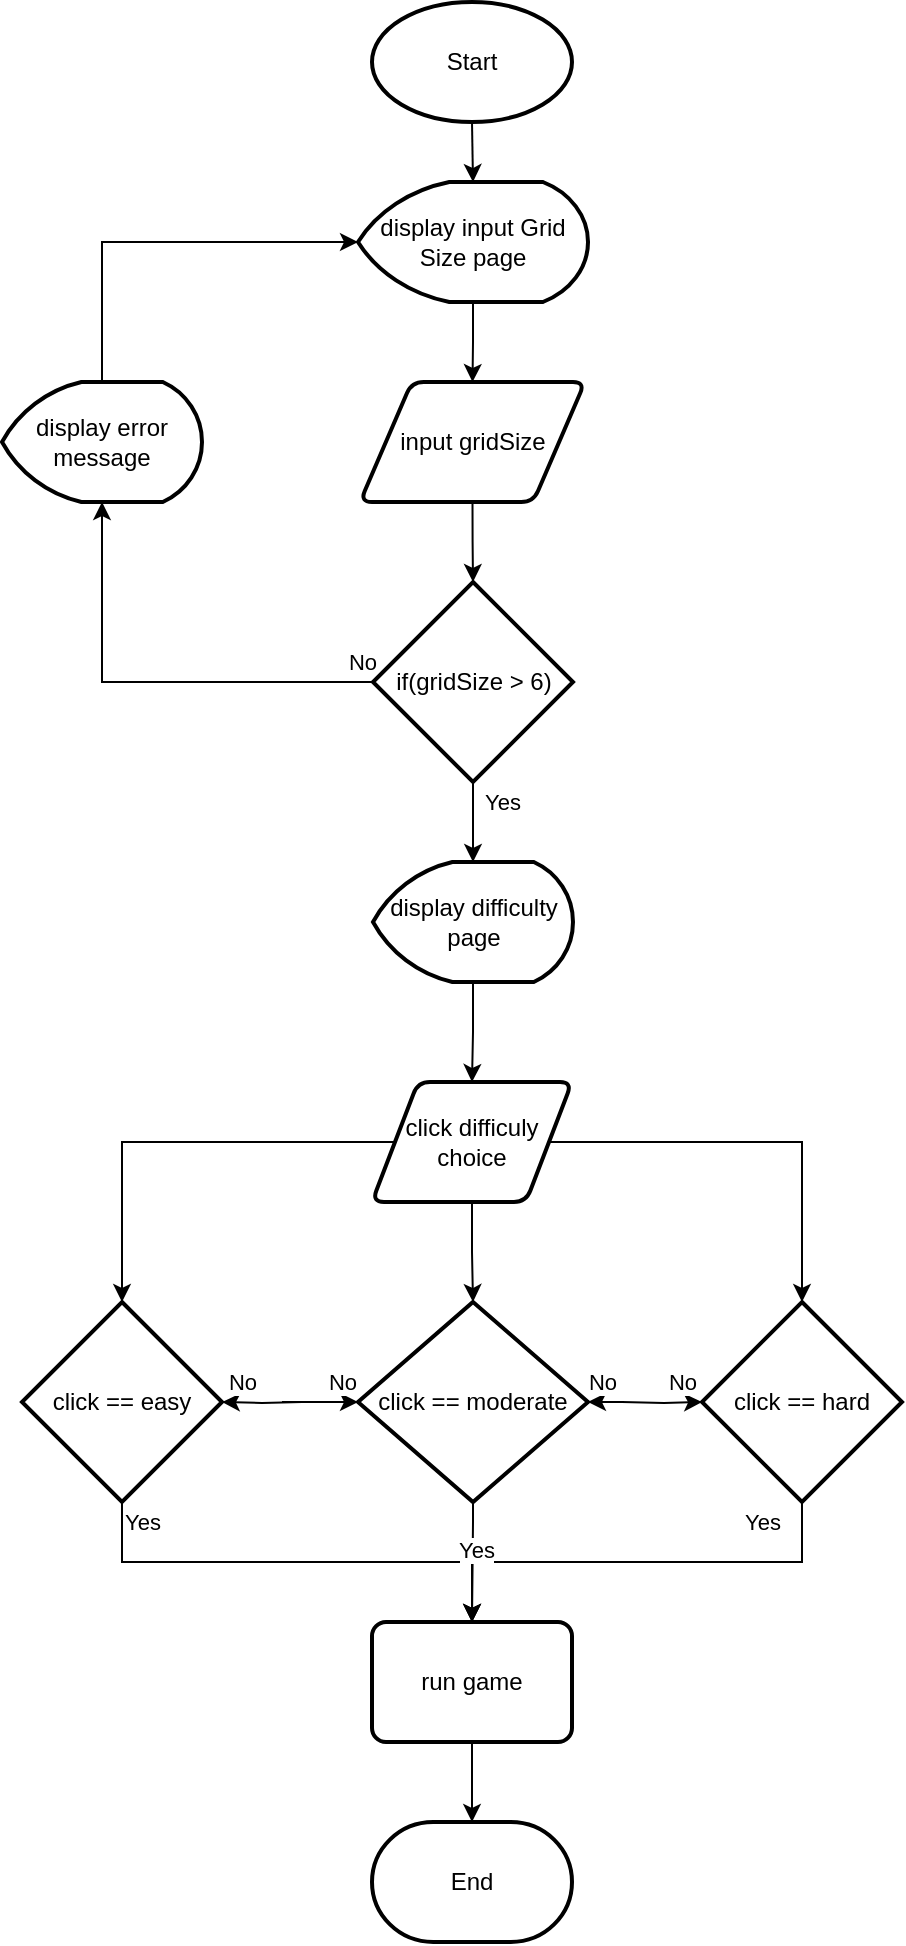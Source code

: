 <mxfile version="17.4.2" type="device"><diagram id="N1ehL6Bmw2Po7Pd9QDZQ" name="Minesweeper"><mxGraphModel dx="1118" dy="714" grid="1" gridSize="10" guides="1" tooltips="1" connect="1" arrows="1" fold="1" page="1" pageScale="1" pageWidth="850" pageHeight="1100" math="0" shadow="0"><root><mxCell id="0"/><mxCell id="1" parent="0"/><mxCell id="f51hAUaRmGgabKabErMt-13" style="edgeStyle=orthogonalEdgeStyle;rounded=0;orthogonalLoop=1;jettySize=auto;html=1;exitX=0.5;exitY=1;exitDx=0;exitDy=0;exitPerimeter=0;entryX=0.5;entryY=0;entryDx=0;entryDy=0;entryPerimeter=0;" edge="1" parent="1" source="f51hAUaRmGgabKabErMt-1" target="f51hAUaRmGgabKabErMt-2"><mxGeometry relative="1" as="geometry"/></mxCell><mxCell id="f51hAUaRmGgabKabErMt-1" value="Start" style="strokeWidth=2;html=1;shape=mxgraph.flowchart.start_1;whiteSpace=wrap;" vertex="1" parent="1"><mxGeometry x="375" y="20" width="100" height="60" as="geometry"/></mxCell><mxCell id="f51hAUaRmGgabKabErMt-14" style="edgeStyle=orthogonalEdgeStyle;rounded=0;orthogonalLoop=1;jettySize=auto;html=1;exitX=0.5;exitY=1;exitDx=0;exitDy=0;exitPerimeter=0;entryX=0.5;entryY=0;entryDx=0;entryDy=0;" edge="1" parent="1" source="f51hAUaRmGgabKabErMt-2" target="f51hAUaRmGgabKabErMt-3"><mxGeometry relative="1" as="geometry"/></mxCell><mxCell id="f51hAUaRmGgabKabErMt-2" value="display input Grid Size page" style="strokeWidth=2;html=1;shape=mxgraph.flowchart.display;whiteSpace=wrap;" vertex="1" parent="1"><mxGeometry x="368" y="110" width="115" height="60" as="geometry"/></mxCell><mxCell id="f51hAUaRmGgabKabErMt-15" style="edgeStyle=orthogonalEdgeStyle;rounded=0;orthogonalLoop=1;jettySize=auto;html=1;exitX=0.5;exitY=1;exitDx=0;exitDy=0;entryX=0.5;entryY=0;entryDx=0;entryDy=0;entryPerimeter=0;" edge="1" parent="1" source="f51hAUaRmGgabKabErMt-3" target="f51hAUaRmGgabKabErMt-4"><mxGeometry relative="1" as="geometry"/></mxCell><mxCell id="f51hAUaRmGgabKabErMt-3" value="input gridSize" style="shape=parallelogram;html=1;strokeWidth=2;perimeter=parallelogramPerimeter;whiteSpace=wrap;rounded=1;arcSize=12;size=0.23;" vertex="1" parent="1"><mxGeometry x="369" y="210" width="112.5" height="60" as="geometry"/></mxCell><mxCell id="f51hAUaRmGgabKabErMt-16" value="Yes" style="edgeStyle=orthogonalEdgeStyle;rounded=0;orthogonalLoop=1;jettySize=auto;html=1;exitX=0.5;exitY=1;exitDx=0;exitDy=0;exitPerimeter=0;entryX=0.5;entryY=0;entryDx=0;entryDy=0;entryPerimeter=0;" edge="1" parent="1" source="f51hAUaRmGgabKabErMt-4" target="f51hAUaRmGgabKabErMt-6"><mxGeometry x="-0.5" y="14" relative="1" as="geometry"><mxPoint as="offset"/></mxGeometry></mxCell><mxCell id="f51hAUaRmGgabKabErMt-29" value="No" style="edgeStyle=orthogonalEdgeStyle;rounded=0;orthogonalLoop=1;jettySize=auto;html=1;entryX=0.5;entryY=1;entryDx=0;entryDy=0;entryPerimeter=0;" edge="1" parent="1" source="f51hAUaRmGgabKabErMt-4" target="f51hAUaRmGgabKabErMt-5"><mxGeometry x="-0.951" y="-10" relative="1" as="geometry"><mxPoint as="offset"/></mxGeometry></mxCell><mxCell id="f51hAUaRmGgabKabErMt-4" value="if(gridSize &amp;gt; 6)" style="strokeWidth=2;html=1;shape=mxgraph.flowchart.decision;whiteSpace=wrap;" vertex="1" parent="1"><mxGeometry x="375.5" y="310" width="100" height="100" as="geometry"/></mxCell><mxCell id="f51hAUaRmGgabKabErMt-30" style="edgeStyle=orthogonalEdgeStyle;rounded=0;orthogonalLoop=1;jettySize=auto;html=1;exitX=0.5;exitY=0;exitDx=0;exitDy=0;exitPerimeter=0;entryX=0;entryY=0.5;entryDx=0;entryDy=0;entryPerimeter=0;" edge="1" parent="1" source="f51hAUaRmGgabKabErMt-5" target="f51hAUaRmGgabKabErMt-2"><mxGeometry relative="1" as="geometry"/></mxCell><mxCell id="f51hAUaRmGgabKabErMt-5" value="display error message" style="strokeWidth=2;html=1;shape=mxgraph.flowchart.display;whiteSpace=wrap;" vertex="1" parent="1"><mxGeometry x="190" y="210" width="100" height="60" as="geometry"/></mxCell><mxCell id="f51hAUaRmGgabKabErMt-17" style="edgeStyle=orthogonalEdgeStyle;rounded=0;orthogonalLoop=1;jettySize=auto;html=1;exitX=0.5;exitY=1;exitDx=0;exitDy=0;exitPerimeter=0;entryX=0.5;entryY=0;entryDx=0;entryDy=0;" edge="1" parent="1" source="f51hAUaRmGgabKabErMt-6" target="f51hAUaRmGgabKabErMt-7"><mxGeometry relative="1" as="geometry"/></mxCell><mxCell id="f51hAUaRmGgabKabErMt-6" value="display difficulty page" style="strokeWidth=2;html=1;shape=mxgraph.flowchart.display;whiteSpace=wrap;" vertex="1" parent="1"><mxGeometry x="375.5" y="450" width="100" height="60" as="geometry"/></mxCell><mxCell id="f51hAUaRmGgabKabErMt-18" style="edgeStyle=orthogonalEdgeStyle;rounded=0;orthogonalLoop=1;jettySize=auto;html=1;entryX=0.5;entryY=0;entryDx=0;entryDy=0;entryPerimeter=0;" edge="1" parent="1" source="f51hAUaRmGgabKabErMt-7" target="f51hAUaRmGgabKabErMt-10"><mxGeometry relative="1" as="geometry"/></mxCell><mxCell id="f51hAUaRmGgabKabErMt-19" style="edgeStyle=orthogonalEdgeStyle;rounded=0;orthogonalLoop=1;jettySize=auto;html=1;exitX=1;exitY=0.5;exitDx=0;exitDy=0;entryX=0.5;entryY=0;entryDx=0;entryDy=0;entryPerimeter=0;" edge="1" parent="1" source="f51hAUaRmGgabKabErMt-7" target="f51hAUaRmGgabKabErMt-8"><mxGeometry relative="1" as="geometry"/></mxCell><mxCell id="f51hAUaRmGgabKabErMt-20" style="edgeStyle=orthogonalEdgeStyle;rounded=0;orthogonalLoop=1;jettySize=auto;html=1;exitX=0;exitY=0.5;exitDx=0;exitDy=0;entryX=0.5;entryY=0;entryDx=0;entryDy=0;entryPerimeter=0;" edge="1" parent="1" source="f51hAUaRmGgabKabErMt-7" target="f51hAUaRmGgabKabErMt-9"><mxGeometry relative="1" as="geometry"/></mxCell><mxCell id="f51hAUaRmGgabKabErMt-7" value="click difficuly choice" style="shape=parallelogram;html=1;strokeWidth=2;perimeter=parallelogramPerimeter;whiteSpace=wrap;rounded=1;arcSize=12;size=0.23;" vertex="1" parent="1"><mxGeometry x="375" y="560" width="100" height="60" as="geometry"/></mxCell><mxCell id="f51hAUaRmGgabKabErMt-26" value="Yes" style="edgeStyle=orthogonalEdgeStyle;rounded=0;orthogonalLoop=1;jettySize=auto;html=1;exitX=0.5;exitY=1;exitDx=0;exitDy=0;exitPerimeter=0;entryX=0.5;entryY=0;entryDx=0;entryDy=0;" edge="1" parent="1" source="f51hAUaRmGgabKabErMt-8" target="f51hAUaRmGgabKabErMt-11"><mxGeometry x="-0.556" y="-20" relative="1" as="geometry"><mxPoint as="offset"/></mxGeometry></mxCell><mxCell id="f51hAUaRmGgabKabErMt-8" value="click == hard" style="strokeWidth=2;html=1;shape=mxgraph.flowchart.decision;whiteSpace=wrap;" vertex="1" parent="1"><mxGeometry x="540" y="670" width="100" height="100" as="geometry"/></mxCell><mxCell id="f51hAUaRmGgabKabErMt-27" value="Yes" style="edgeStyle=orthogonalEdgeStyle;rounded=0;orthogonalLoop=1;jettySize=auto;html=1;exitX=0.5;exitY=1;exitDx=0;exitDy=0;exitPerimeter=0;entryX=0.5;entryY=0;entryDx=0;entryDy=0;" edge="1" parent="1" source="f51hAUaRmGgabKabErMt-9" target="f51hAUaRmGgabKabErMt-11"><mxGeometry x="-0.915" y="10" relative="1" as="geometry"><mxPoint as="offset"/></mxGeometry></mxCell><mxCell id="f51hAUaRmGgabKabErMt-9" value="click == easy" style="strokeWidth=2;html=1;shape=mxgraph.flowchart.decision;whiteSpace=wrap;" vertex="1" parent="1"><mxGeometry x="200" y="670" width="100" height="100" as="geometry"/></mxCell><mxCell id="f51hAUaRmGgabKabErMt-21" value="Yes" style="edgeStyle=orthogonalEdgeStyle;rounded=0;orthogonalLoop=1;jettySize=auto;html=1;exitX=0.5;exitY=1;exitDx=0;exitDy=0;exitPerimeter=0;entryX=0.5;entryY=0;entryDx=0;entryDy=0;" edge="1" parent="1" source="f51hAUaRmGgabKabErMt-10" target="f51hAUaRmGgabKabErMt-11"><mxGeometry x="-0.667" y="14" relative="1" as="geometry"><Array as="points"><mxPoint x="426" y="780"/><mxPoint x="425" y="780"/></Array><mxPoint x="1" as="offset"/></mxGeometry></mxCell><mxCell id="f51hAUaRmGgabKabErMt-22" value="No" style="edgeStyle=orthogonalEdgeStyle;rounded=0;orthogonalLoop=1;jettySize=auto;html=1;entryX=1;entryY=0.5;entryDx=0;entryDy=0;entryPerimeter=0;" edge="1" parent="1" target="f51hAUaRmGgabKabErMt-9"><mxGeometry x="0.5" y="-10" relative="1" as="geometry"><mxPoint x="340" y="720" as="sourcePoint"/><mxPoint as="offset"/></mxGeometry></mxCell><mxCell id="f51hAUaRmGgabKabErMt-24" value="No" style="edgeStyle=orthogonalEdgeStyle;rounded=0;orthogonalLoop=1;jettySize=auto;html=1;entryX=0;entryY=0.5;entryDx=0;entryDy=0;entryPerimeter=0;" edge="1" parent="1" target="f51hAUaRmGgabKabErMt-8"><mxGeometry x="0.5" y="10" relative="1" as="geometry"><mxPoint x="500" y="720" as="sourcePoint"/><mxPoint as="offset"/></mxGeometry></mxCell><mxCell id="f51hAUaRmGgabKabErMt-10" value="click == moderate" style="strokeWidth=2;html=1;shape=mxgraph.flowchart.decision;whiteSpace=wrap;" vertex="1" parent="1"><mxGeometry x="368" y="670" width="115" height="100" as="geometry"/></mxCell><mxCell id="f51hAUaRmGgabKabErMt-28" style="edgeStyle=orthogonalEdgeStyle;rounded=0;orthogonalLoop=1;jettySize=auto;html=1;exitX=0.5;exitY=1;exitDx=0;exitDy=0;entryX=0.5;entryY=0;entryDx=0;entryDy=0;entryPerimeter=0;" edge="1" parent="1" source="f51hAUaRmGgabKabErMt-11" target="f51hAUaRmGgabKabErMt-12"><mxGeometry relative="1" as="geometry"/></mxCell><mxCell id="f51hAUaRmGgabKabErMt-11" value="run game" style="rounded=1;whiteSpace=wrap;html=1;absoluteArcSize=1;arcSize=14;strokeWidth=2;" vertex="1" parent="1"><mxGeometry x="375" y="830" width="100" height="60" as="geometry"/></mxCell><mxCell id="f51hAUaRmGgabKabErMt-12" value="End" style="strokeWidth=2;html=1;shape=mxgraph.flowchart.terminator;whiteSpace=wrap;" vertex="1" parent="1"><mxGeometry x="375" y="930" width="100" height="60" as="geometry"/></mxCell><mxCell id="f51hAUaRmGgabKabErMt-23" value="No" style="edgeStyle=orthogonalEdgeStyle;rounded=0;orthogonalLoop=1;jettySize=auto;html=1;entryX=0;entryY=0.5;entryDx=0;entryDy=0;entryPerimeter=0;" edge="1" parent="1" target="f51hAUaRmGgabKabErMt-10"><mxGeometry x="0.579" y="10" relative="1" as="geometry"><mxPoint x="330" y="720" as="sourcePoint"/><mxPoint as="offset"/></mxGeometry></mxCell><mxCell id="f51hAUaRmGgabKabErMt-25" value="No" style="edgeStyle=orthogonalEdgeStyle;rounded=0;orthogonalLoop=1;jettySize=auto;html=1;entryX=1;entryY=0.5;entryDx=0;entryDy=0;entryPerimeter=0;" edge="1" parent="1" target="f51hAUaRmGgabKabErMt-10"><mxGeometry x="0.176" y="-10" relative="1" as="geometry"><mxPoint x="500" y="720" as="sourcePoint"/><mxPoint x="490" y="720" as="targetPoint"/><mxPoint as="offset"/></mxGeometry></mxCell></root></mxGraphModel></diagram></mxfile>